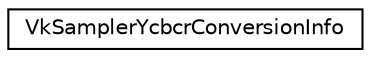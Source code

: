 digraph "Graphical Class Hierarchy"
{
 // LATEX_PDF_SIZE
  edge [fontname="Helvetica",fontsize="10",labelfontname="Helvetica",labelfontsize="10"];
  node [fontname="Helvetica",fontsize="10",shape=record];
  rankdir="LR";
  Node0 [label="VkSamplerYcbcrConversionInfo",height=0.2,width=0.4,color="black", fillcolor="white", style="filled",URL="$structVkSamplerYcbcrConversionInfo.html",tooltip=" "];
}

